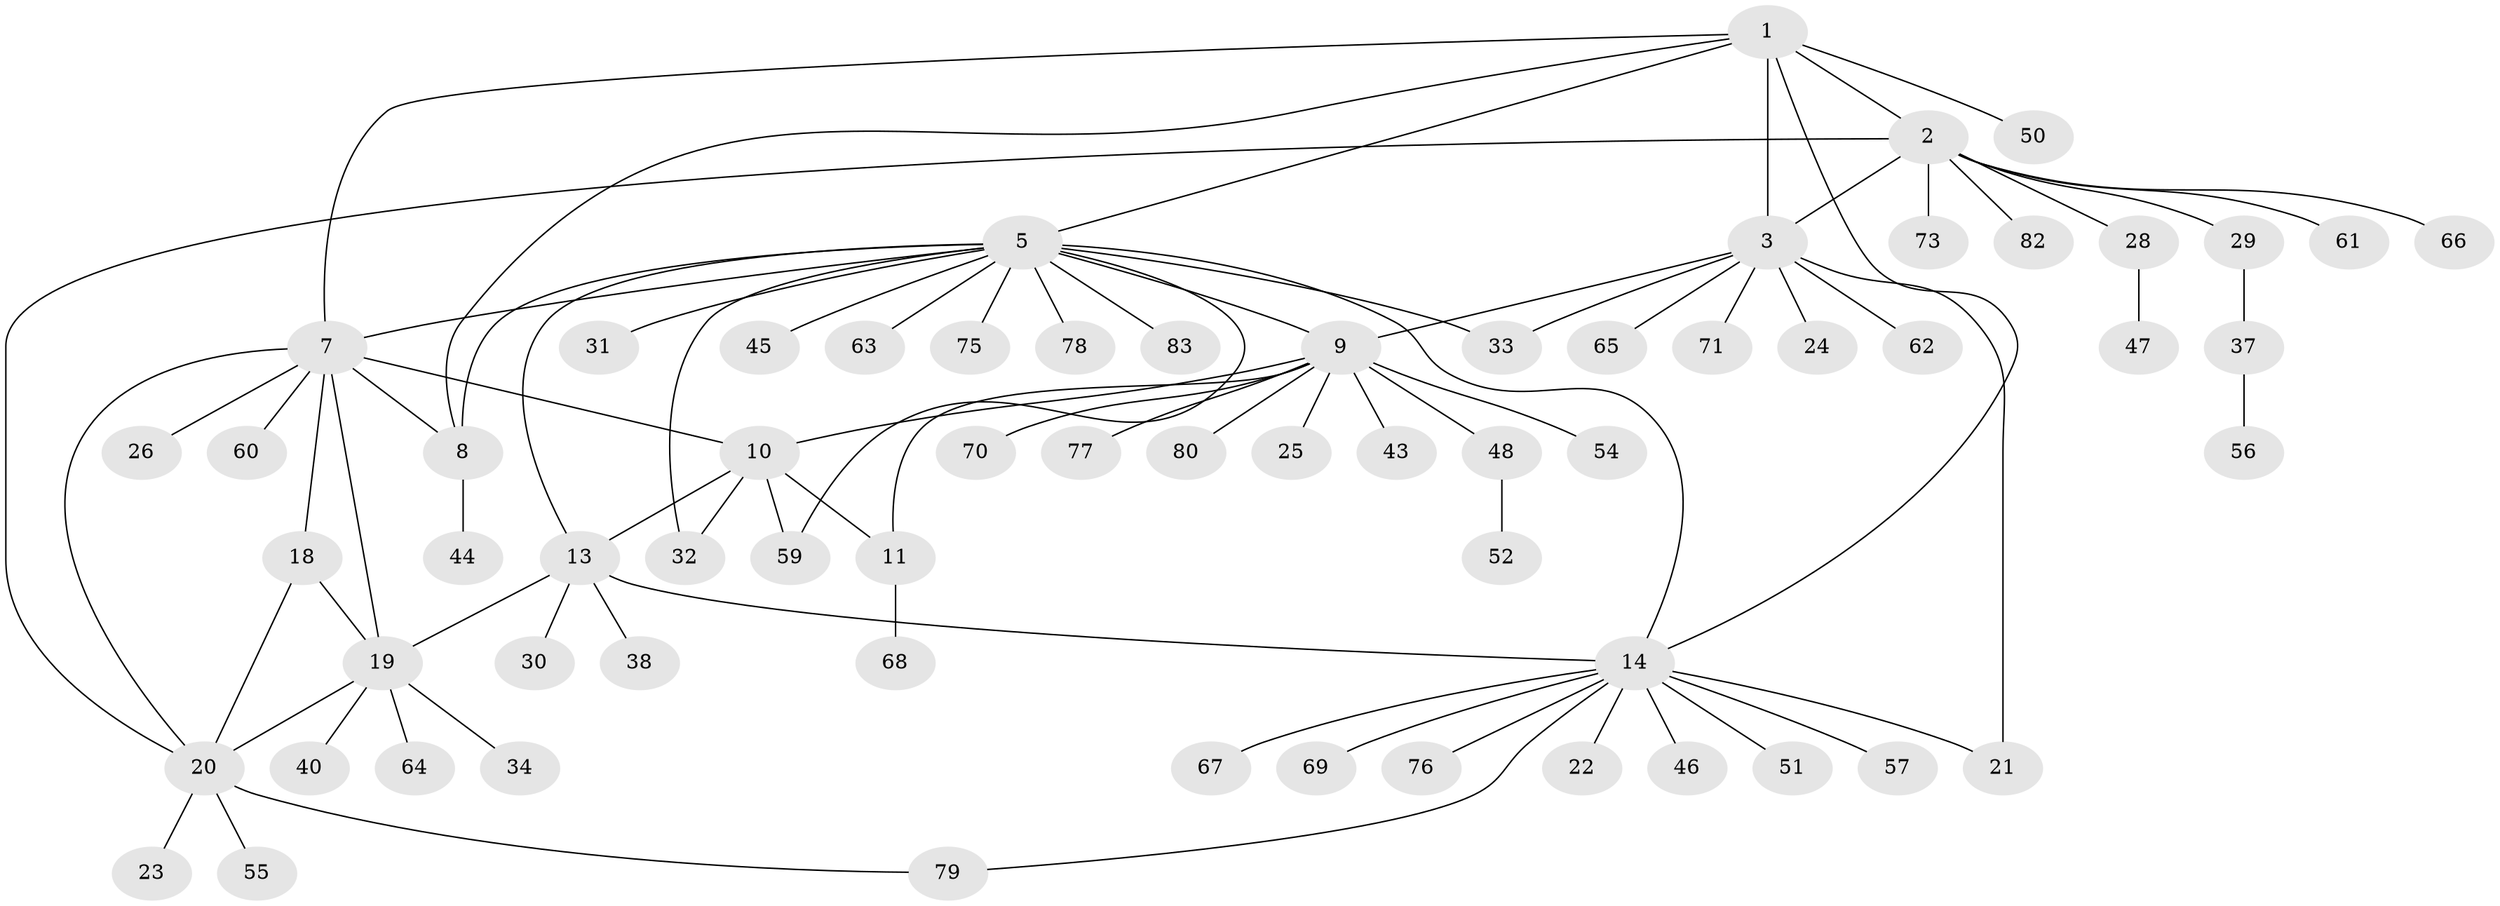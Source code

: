 // Generated by graph-tools (version 1.1) at 2025/24/03/03/25 07:24:11]
// undirected, 65 vertices, 84 edges
graph export_dot {
graph [start="1"]
  node [color=gray90,style=filled];
  1 [super="+6"];
  2 [super="+27"];
  3 [super="+4"];
  5 [super="+15"];
  7 [super="+17"];
  8 [super="+35"];
  9 [super="+12"];
  10 [super="+41"];
  11;
  13 [super="+36"];
  14 [super="+16"];
  18;
  19 [super="+42"];
  20 [super="+39"];
  21;
  22;
  23 [super="+81"];
  24;
  25;
  26;
  28 [super="+49"];
  29;
  30;
  31;
  32;
  33;
  34;
  37 [super="+53"];
  38;
  40;
  43;
  44;
  45;
  46;
  47;
  48;
  50;
  51;
  52 [super="+58"];
  54;
  55;
  56;
  57;
  59;
  60;
  61;
  62;
  63;
  64;
  65;
  66 [super="+72"];
  67;
  68;
  69;
  70 [super="+74"];
  71;
  73;
  75;
  76;
  77;
  78;
  79;
  80;
  82;
  83;
  1 -- 2;
  1 -- 3 [weight=2];
  1 -- 14;
  1 -- 50;
  1 -- 5;
  1 -- 7;
  1 -- 8;
  2 -- 3 [weight=2];
  2 -- 20;
  2 -- 29;
  2 -- 61;
  2 -- 66;
  2 -- 73;
  2 -- 82;
  2 -- 28;
  3 -- 9;
  3 -- 21;
  3 -- 24;
  3 -- 33;
  3 -- 62;
  3 -- 65;
  3 -- 71;
  5 -- 7;
  5 -- 8;
  5 -- 31;
  5 -- 32;
  5 -- 33;
  5 -- 45;
  5 -- 59;
  5 -- 63;
  5 -- 75;
  5 -- 78;
  5 -- 83;
  5 -- 9;
  5 -- 13;
  5 -- 14 [weight=2];
  7 -- 8;
  7 -- 26;
  7 -- 60;
  7 -- 18;
  7 -- 19;
  7 -- 20;
  7 -- 10;
  8 -- 44;
  9 -- 10 [weight=2];
  9 -- 11 [weight=2];
  9 -- 48;
  9 -- 70;
  9 -- 77;
  9 -- 80;
  9 -- 54;
  9 -- 43;
  9 -- 25;
  10 -- 11;
  10 -- 13;
  10 -- 32;
  10 -- 59;
  11 -- 68;
  13 -- 14 [weight=2];
  13 -- 19;
  13 -- 30;
  13 -- 38;
  14 -- 21;
  14 -- 22;
  14 -- 51;
  14 -- 57;
  14 -- 67;
  14 -- 69;
  14 -- 76;
  14 -- 79;
  14 -- 46;
  18 -- 19;
  18 -- 20;
  19 -- 20;
  19 -- 34;
  19 -- 40;
  19 -- 64;
  20 -- 23;
  20 -- 55;
  20 -- 79;
  28 -- 47;
  29 -- 37;
  37 -- 56;
  48 -- 52;
}
